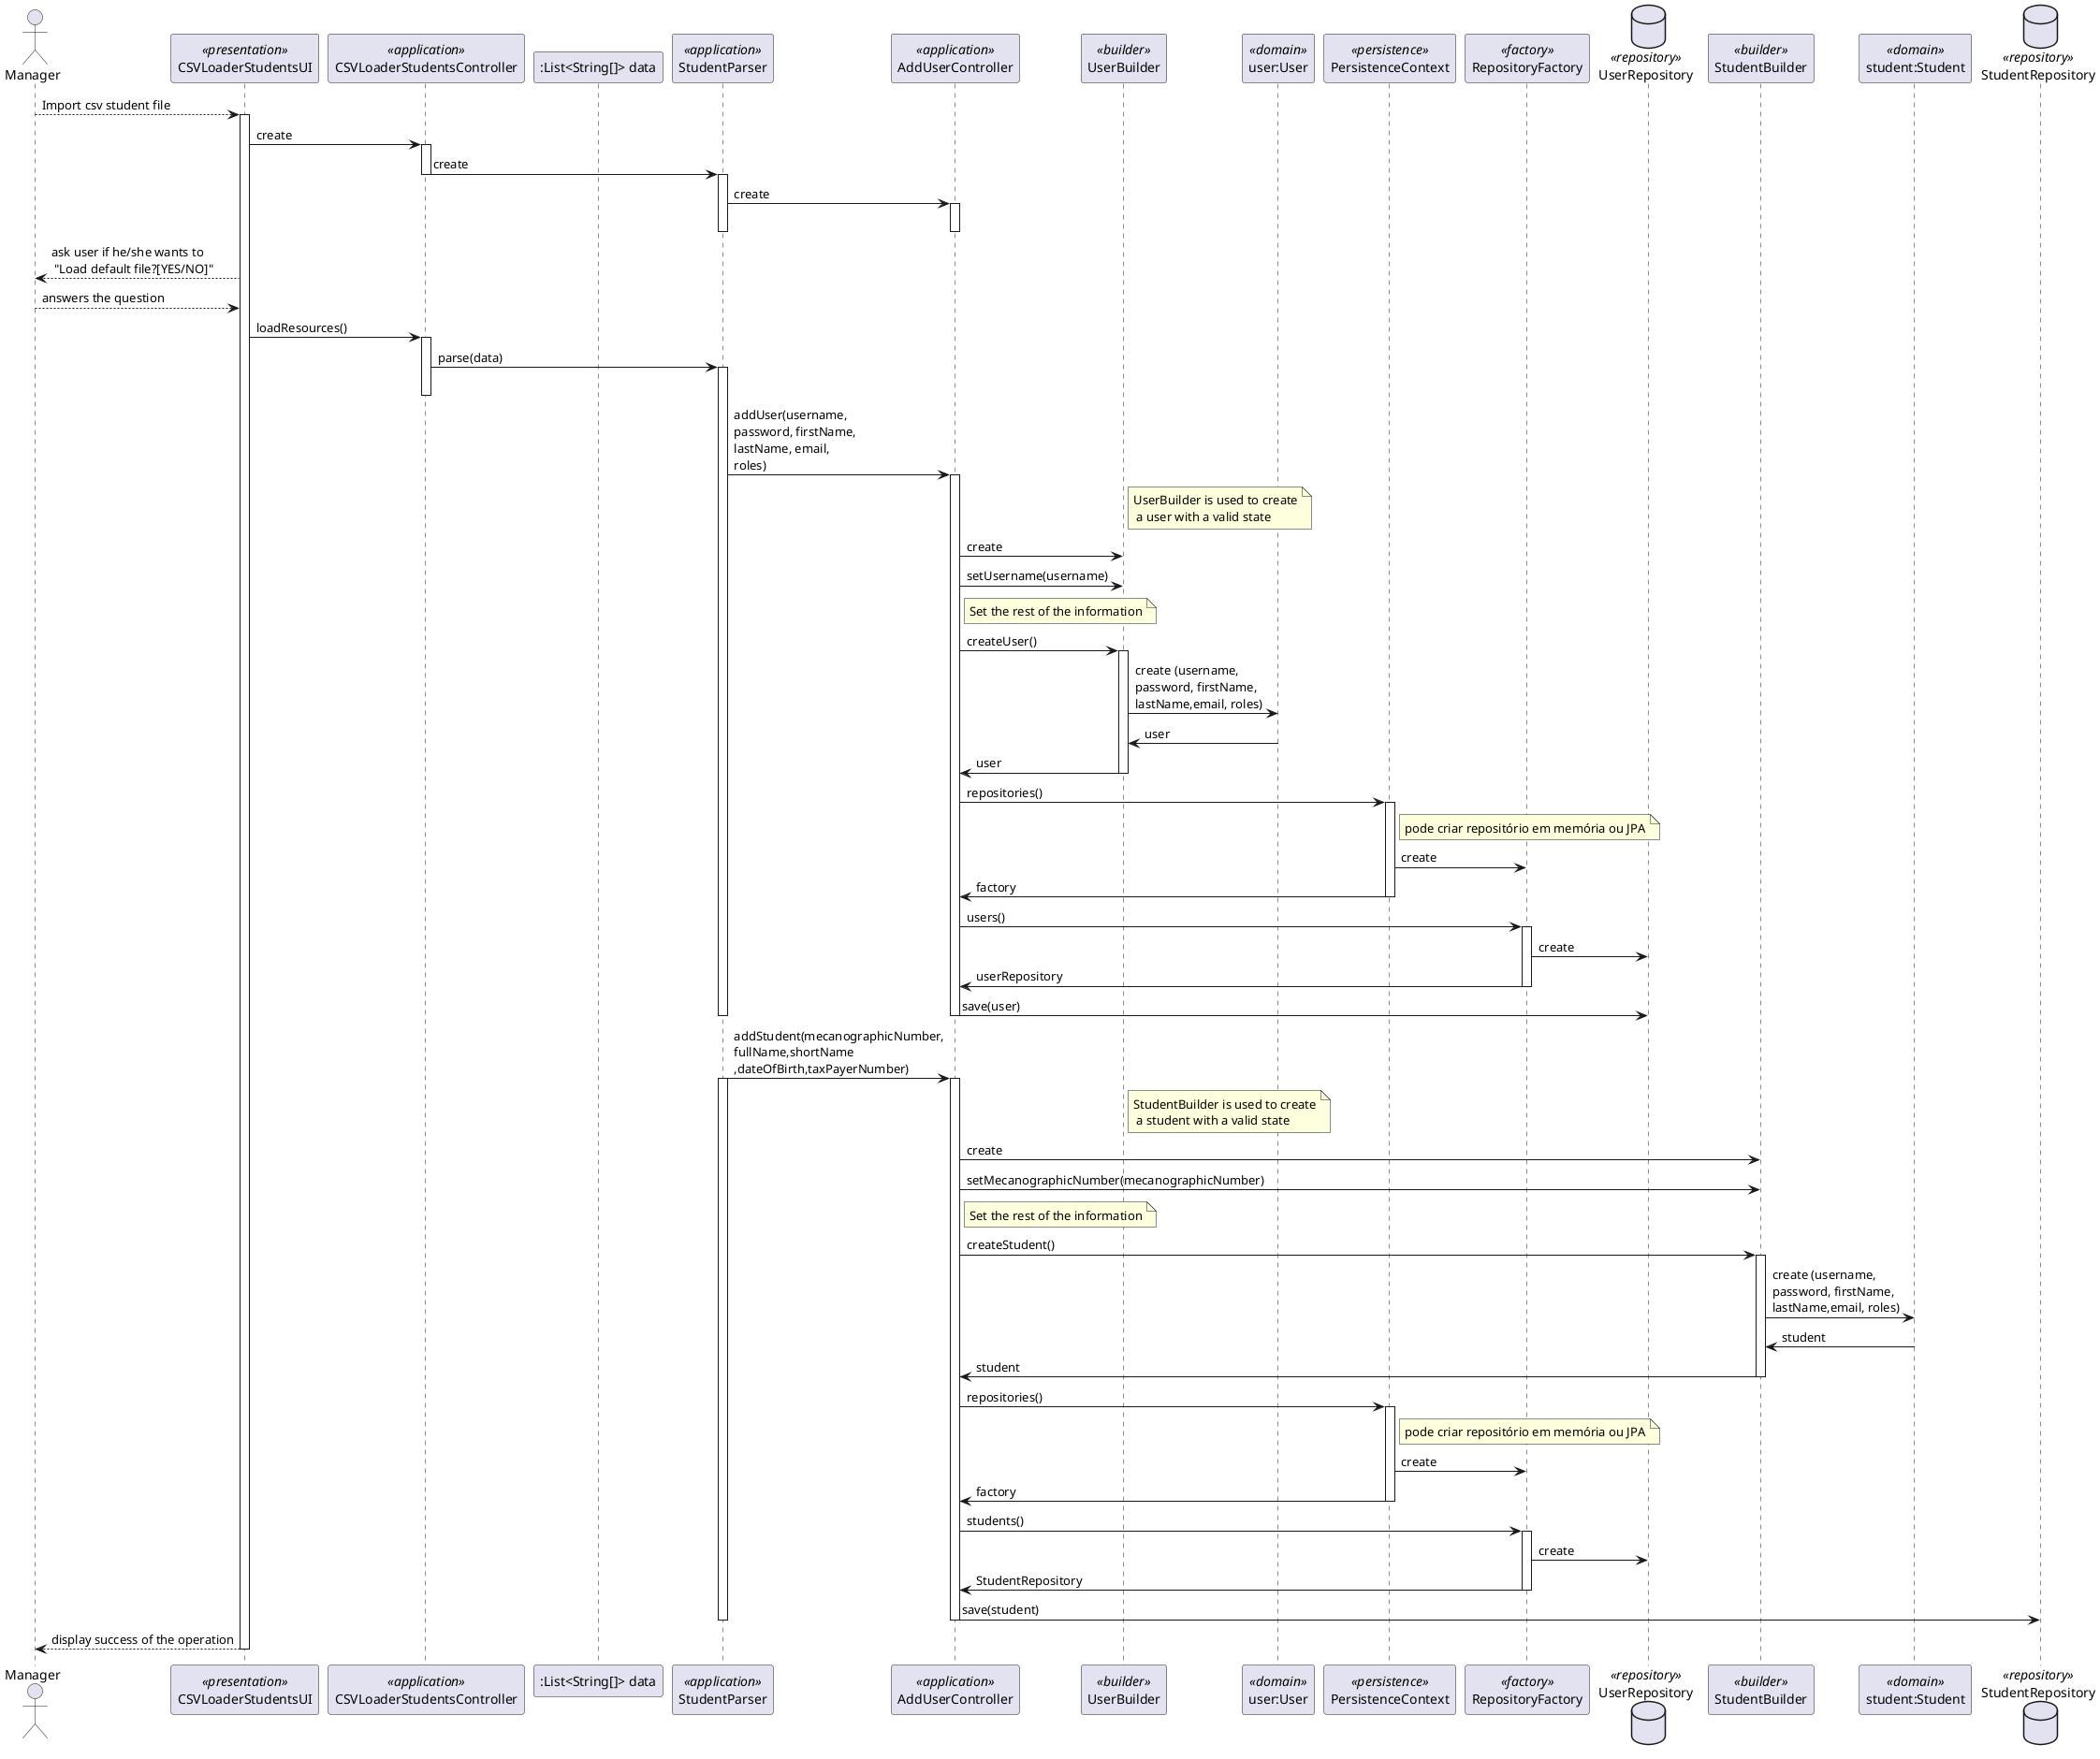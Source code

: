 @startuml
'http://plantuml.com/skinparam.html

actor Manager as Actor
participant CSVLoaderStudentsUI as UI <<presentation>>
participant CSVLoaderStudentsController as ControllerLoader <<application>>
participant ":List<String[]> data" as data
participant StudentParser as parser <<application>>
participant AddUserController as Controller <<application>>
participant UserBuilder as Builder <<builder>>
participant "user:User" as Domain <<domain>>
participant PersistenceContext as Persistence <<persistence>>
participant RepositoryFactory as Factory <<factory>>
database UserRepository as Repository <<repository>>

participant StudentBuilder as StudentBuilder <<builder>>
participant "student:Student" as DomainStudent <<domain>>
database StudentRepository as StudentRepository <<repository>>


Actor --> UI: Import csv student file
activate UI
    UI -> ControllerLoader: create
    activate ControllerLoader
    ControllerLoader -> parser : create
    deactivate ControllerLoader
    activate parser
    parser -> Controller : create

    activate Controller
    deactivate parser
    deactivate Controller

    UI --> Actor: ask user if he/she wants to\n "Load default file?[YES/NO]"

    Actor --> UI: answers the question

    UI -> ControllerLoader : loadResources()
    activate ControllerLoader
    ControllerLoader -> parser : parse(data)
    activate parser
    deactivate ControllerLoader







    parser -> Controller: addUser(username, \npassword, firstName,\nlastName, email, \nroles)

    activate Controller
        note right of Builder: UserBuilder is used to create\n a user with a valid state
        Controller -> Builder: create
        Controller -> Builder:setUsername(username)

        note right of Controller: Set the rest of the information

        'Controller -> Builder:setPassword(password)
        'Controller -> Builder:setFirstName(firstName)
        'Controller -> Builder:setLastName(lastName)
        'Controller -> Builder:setEmail(email)
        'Controller -> Builder:setRoles(roles)

        Controller -> Builder:createUser()
        activate Builder
            Builder -> Domain: create (username,\npassword, firstName,\nlastName,email, roles)
            Domain->Builder: user
            Builder -> Controller:user
        deactivate Builder

        Controller -> Persistence: repositories()
        activate Persistence
            note right of Persistence: pode criar repositório em memória ou JPA
            Persistence -> Factory: create
            Persistence -> Controller: factory
        deactivate Persistence

        Controller -> Factory: users()
        activate Factory
            Factory -> Repository: create
            Factory -> Controller: userRepository
        deactivate Factory

        Controller->Repository:save(user)

    deactivate Controller

    deactivate parser


    parser -> Controller : addStudent(mecanographicNumber,\nfullName,shortName\n,dateOfBirth,taxPayerNumber)
    activate parser
    activate Controller

     note right of Builder: StudentBuilder is used to create\n a student with a valid state

     Controller -> StudentBuilder: create
     Controller -> StudentBuilder: setMecanographicNumber(mecanographicNumber)

     note right of Controller: Set the rest of the information

     Controller -> StudentBuilder:createStudent()
             activate StudentBuilder
                 StudentBuilder -> DomainStudent: create (username,\npassword, firstName,\nlastName,email, roles)
                 DomainStudent->StudentBuilder: student
                 StudentBuilder -> Controller:student
             deactivate StudentBuilder

     Controller -> Persistence: repositories()
             activate Persistence
                 note right of Persistence: pode criar repositório em memória ou JPA
                 Persistence -> Factory: create
                 Persistence -> Controller: factory
             deactivate Persistence

     Controller -> Factory: students()
             activate Factory
                 Factory -> Repository: create
                 Factory -> Controller: StudentRepository
             deactivate Factory

     Controller->StudentRepository:save(student)


    deactivate Controller
    deactivate parser
        UI-->Actor: display success of the operation
deactivate UI
@enduml